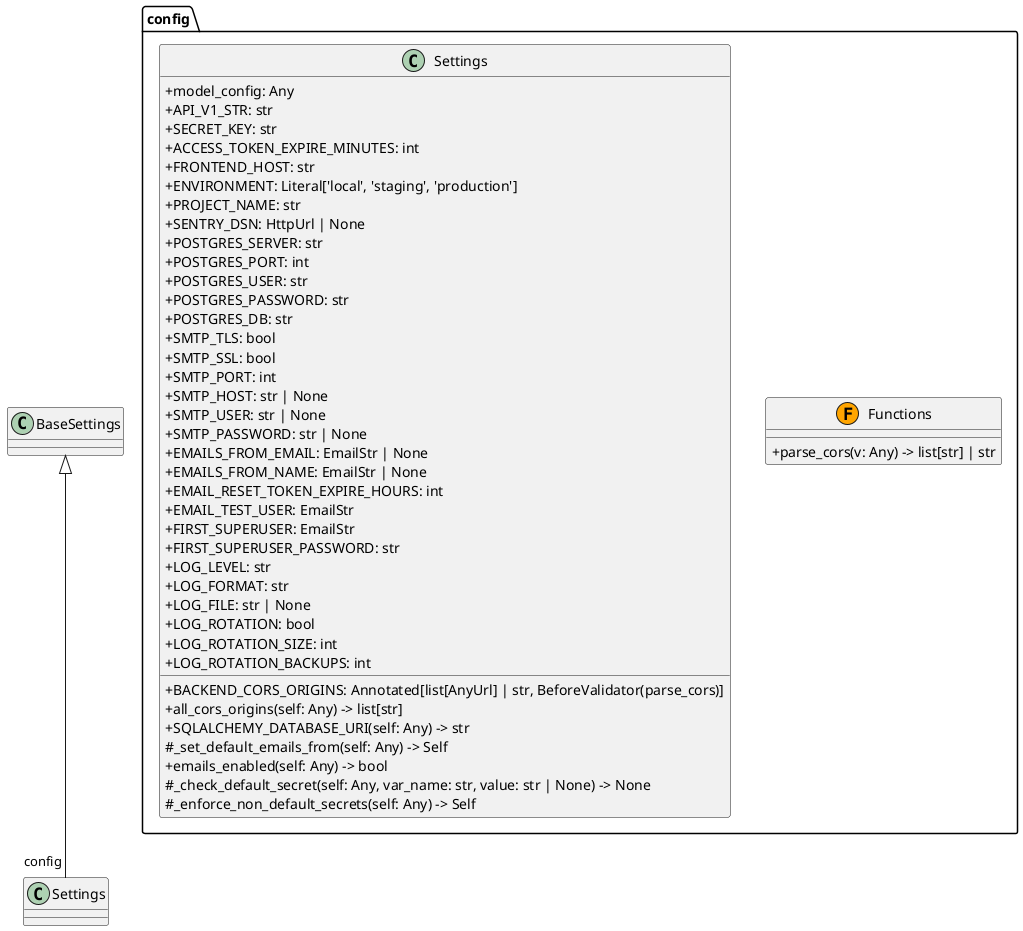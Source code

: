 @startuml
skinparam classAttributeIconSize 0

package "config" {
  class Functions <<(F,orange)>> {
    +parse_cors(v: Any) -> list[str] | str
  }
  class Settings {
    +model_config: Any
    +API_V1_STR: str
    +SECRET_KEY: str
    +ACCESS_TOKEN_EXPIRE_MINUTES: int
    +FRONTEND_HOST: str
    +ENVIRONMENT: Literal['local', 'staging', 'production']
    +BACKEND_CORS_ORIGINS: Annotated[list[AnyUrl] | str, BeforeValidator(parse_cors)]
    +PROJECT_NAME: str
    +SENTRY_DSN: HttpUrl | None
    +POSTGRES_SERVER: str
    +POSTGRES_PORT: int
    +POSTGRES_USER: str
    +POSTGRES_PASSWORD: str
    +POSTGRES_DB: str
    +SMTP_TLS: bool
    +SMTP_SSL: bool
    +SMTP_PORT: int
    +SMTP_HOST: str | None
    +SMTP_USER: str | None
    +SMTP_PASSWORD: str | None
    +EMAILS_FROM_EMAIL: EmailStr | None
    +EMAILS_FROM_NAME: EmailStr | None
    +EMAIL_RESET_TOKEN_EXPIRE_HOURS: int
    +EMAIL_TEST_USER: EmailStr
    +FIRST_SUPERUSER: EmailStr
    +FIRST_SUPERUSER_PASSWORD: str
    +LOG_LEVEL: str
    +LOG_FORMAT: str
    +LOG_FILE: str | None
    +LOG_ROTATION: bool
    +LOG_ROTATION_SIZE: int
    +LOG_ROTATION_BACKUPS: int
    +all_cors_origins(self: Any) -> list[str]
    +SQLALCHEMY_DATABASE_URI(self: Any) -> str
    #_set_default_emails_from(self: Any) -> Self
    +emails_enabled(self: Any) -> bool
    #_check_default_secret(self: Any, var_name: str, value: str | None) -> None
    #_enforce_non_default_secrets(self: Any) -> Self
  }
}

' Relationships
BaseSettings <|-- "config".Settings
@enduml